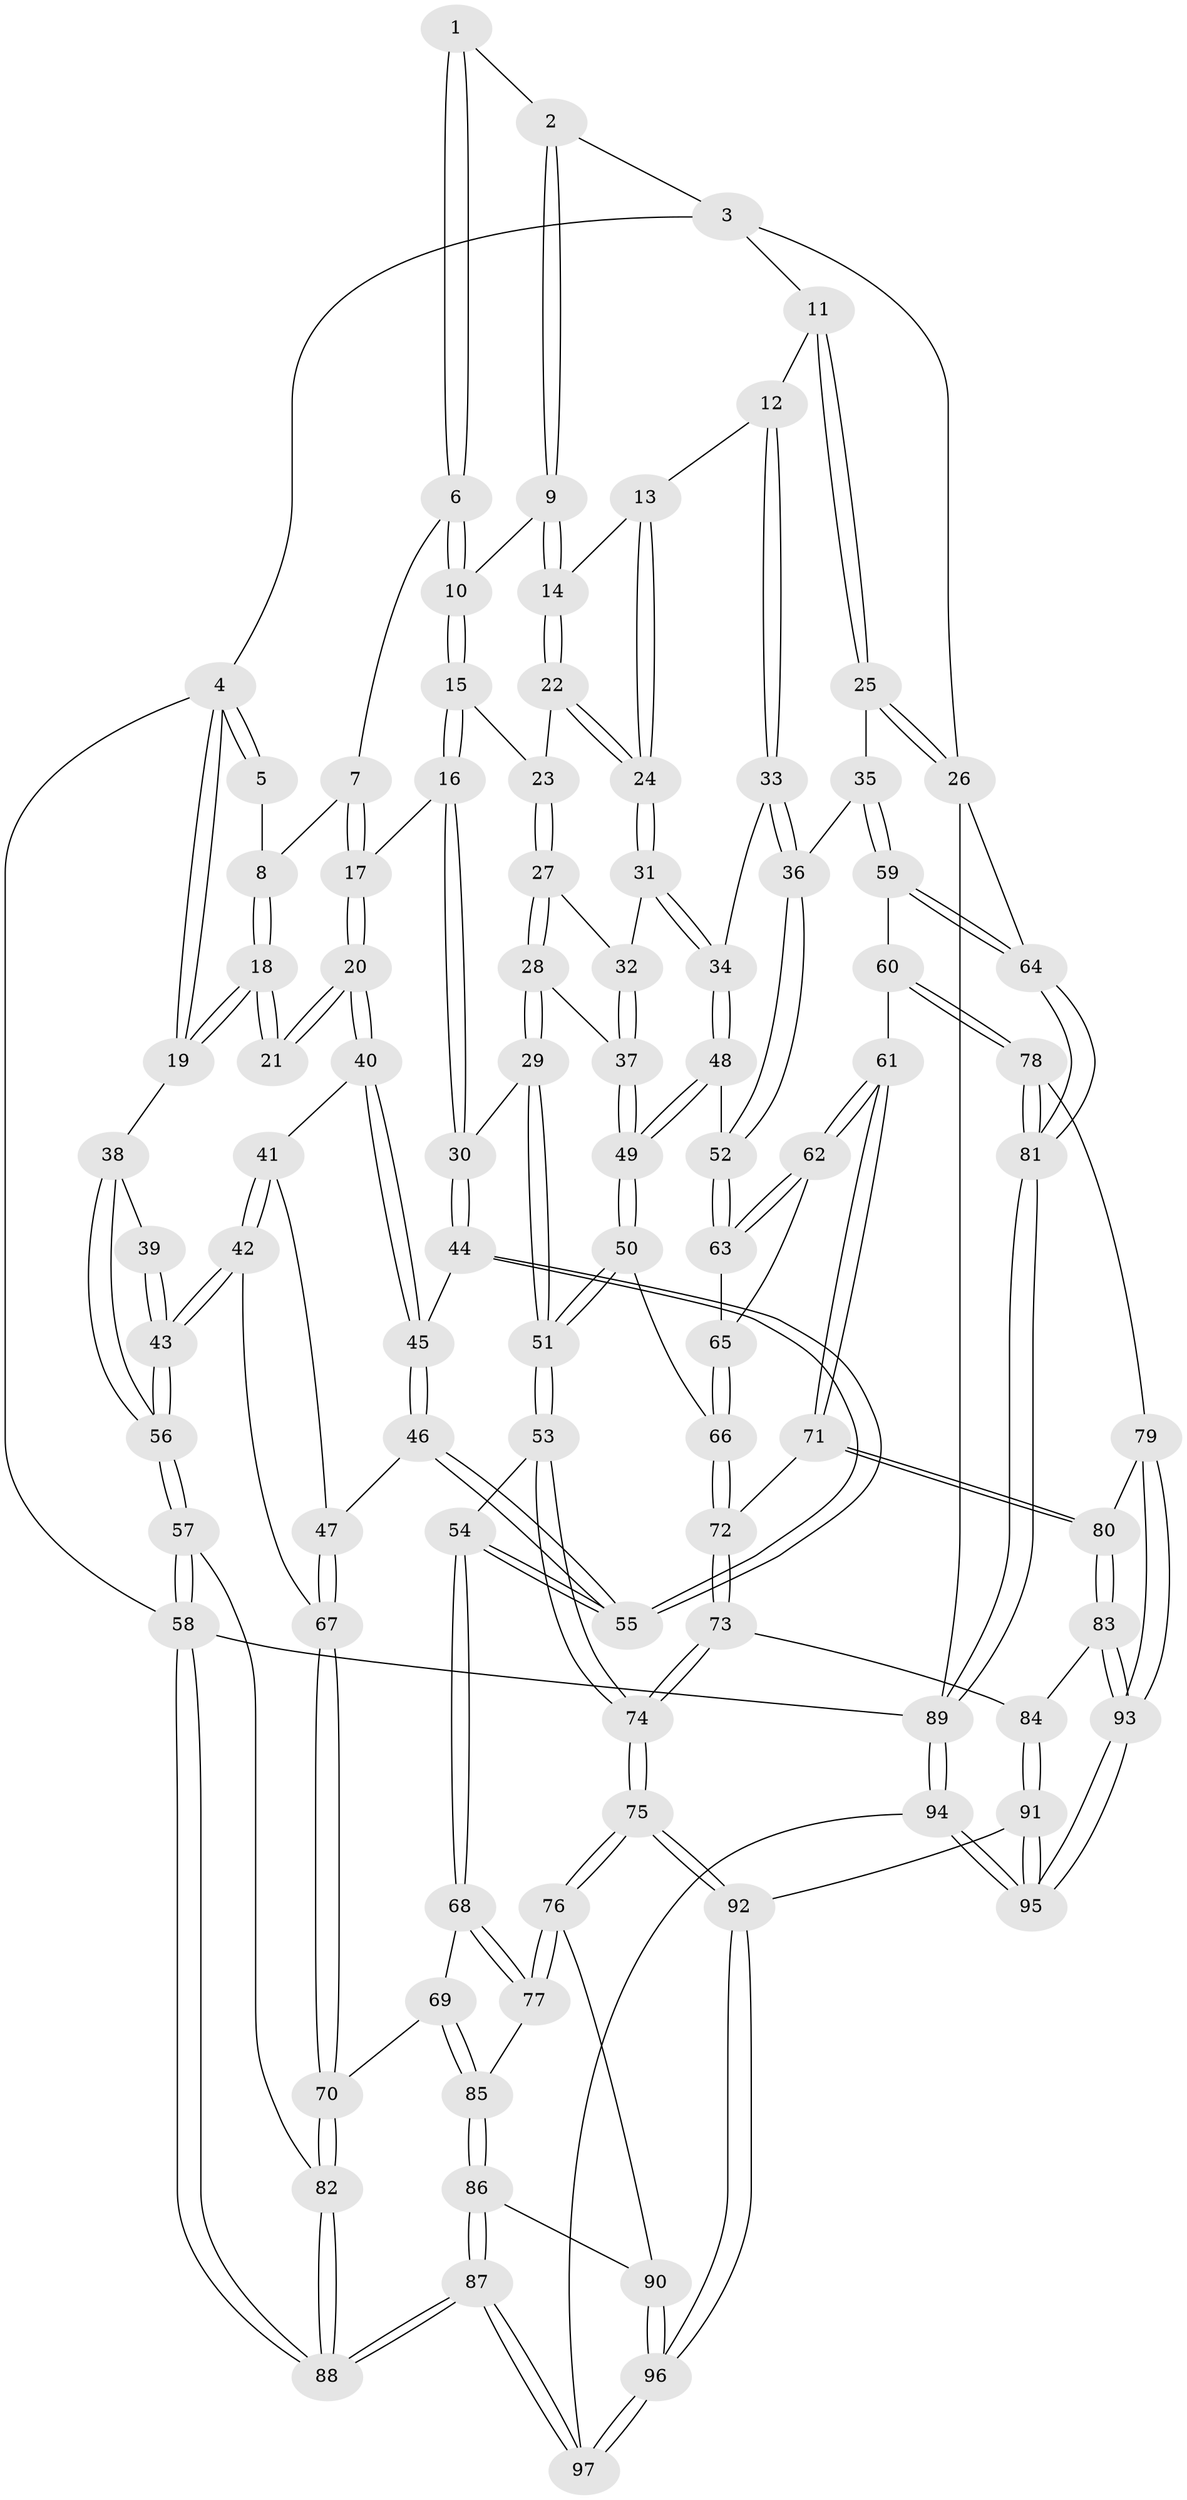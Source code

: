 // coarse degree distribution, {3: 0.5714285714285714, 4: 0.20408163265306123, 5: 0.08163265306122448, 2: 0.14285714285714285}
// Generated by graph-tools (version 1.1) at 2025/54/03/04/25 22:54:49]
// undirected, 97 vertices, 239 edges
graph export_dot {
  node [color=gray90,style=filled];
  1 [pos="+0.41874018279945785+0"];
  2 [pos="+0.6541182525597619+0"];
  3 [pos="+0.8248971360927452+0"];
  4 [pos="+0+0"];
  5 [pos="+0.18450223392293452+0"];
  6 [pos="+0.40881139481838047+0.021942088537916835"];
  7 [pos="+0.3849996392618498+0.03611274825927061"];
  8 [pos="+0.197744595800952+0.04964890687436247"];
  9 [pos="+0.6481215198059492+0.04438466861398857"];
  10 [pos="+0.4284023968841204+0.05758222680978942"];
  11 [pos="+0.899355582286305+0.13429189823827586"];
  12 [pos="+0.7660155793905062+0.17788032919535166"];
  13 [pos="+0.674273746139958+0.12390413468758457"];
  14 [pos="+0.6577977149410527+0.10959020050432013"];
  15 [pos="+0.4614933644006486+0.17603782707062782"];
  16 [pos="+0.2783191921062887+0.23234161426973698"];
  17 [pos="+0.20790636552904593+0.21083328854028097"];
  18 [pos="+0.1801897594293813+0.1527686003598871"];
  19 [pos="+0+0"];
  20 [pos="+0.20217602134083054+0.2104522137983839"];
  21 [pos="+0.1929266631433239+0.20447888339541548"];
  22 [pos="+0.4917403647723175+0.18968581177531604"];
  23 [pos="+0.4860158617100807+0.18975700199704257"];
  24 [pos="+0.598405617907667+0.31150745256366097"];
  25 [pos="+0.9823579836012495+0.17116497392383428"];
  26 [pos="+1+0.18656546228221127"];
  27 [pos="+0.46741170975016744+0.28398825061317556"];
  28 [pos="+0.42924445041264003+0.34422568925154307"];
  29 [pos="+0.38690096503431404+0.3617187419886077"];
  30 [pos="+0.36482130401304125+0.35616363536404255"];
  31 [pos="+0.6057209427147914+0.32998781093473345"];
  32 [pos="+0.5270988272914658+0.3360093607443423"];
  33 [pos="+0.7588717684158519+0.22927903054953816"];
  34 [pos="+0.6171148721940671+0.3420828140009831"];
  35 [pos="+0.8689144675973287+0.4024773781529623"];
  36 [pos="+0.8082863573171701+0.3920892153796242"];
  37 [pos="+0.4901427800532639+0.37957500232927055"];
  38 [pos="+0+0.12247826803584495"];
  39 [pos="+0.15019376222259567+0.2186776439677804"];
  40 [pos="+0.19837813709449145+0.287603190189621"];
  41 [pos="+0.16020427978483553+0.35101083901235486"];
  42 [pos="+0+0.5370360928271993"];
  43 [pos="+0+0.5279642260660992"];
  44 [pos="+0.30411274828962576+0.4277501859425903"];
  45 [pos="+0.22854220465599656+0.38674984185777317"];
  46 [pos="+0.15630389493146052+0.5104436169795052"];
  47 [pos="+0.14616869522554912+0.5128646408967006"];
  48 [pos="+0.6277229339105839+0.39555865017284303"];
  49 [pos="+0.5464996768465086+0.48734168756438523"];
  50 [pos="+0.538667527766579+0.5069630400474378"];
  51 [pos="+0.461028225449679+0.54748507040976"];
  52 [pos="+0.7535827751725725+0.42708264009371055"];
  53 [pos="+0.41942917538606006+0.593327816898752"];
  54 [pos="+0.3773435049200728+0.5954927972344386"];
  55 [pos="+0.30265975106052556+0.5278992773279881"];
  56 [pos="+0+0.5285449246977661"];
  57 [pos="+0+0.9216875157429048"];
  58 [pos="+0+1"];
  59 [pos="+1+0.5444270907499131"];
  60 [pos="+0.881732477533385+0.6351887038018639"];
  61 [pos="+0.8653804490387295+0.6368910227498524"];
  62 [pos="+0.8144728990112723+0.5826209765468036"];
  63 [pos="+0.7453478915531753+0.49048489848578003"];
  64 [pos="+1+0.5455592947056934"];
  65 [pos="+0.6623669793751935+0.5687516884096211"];
  66 [pos="+0.6495726168995035+0.5785701112224478"];
  67 [pos="+0.03149891414121795+0.5621715123547496"];
  68 [pos="+0.30080876144390545+0.6761419508228784"];
  69 [pos="+0.17412124110663718+0.7098124664779064"];
  70 [pos="+0.17368721716710667+0.7096951498452818"];
  71 [pos="+0.7553731873875699+0.6998978205686619"];
  72 [pos="+0.6846518315260482+0.6990911067826163"];
  73 [pos="+0.658115410211917+0.7225841768605206"];
  74 [pos="+0.5266599275467696+0.770036669708731"];
  75 [pos="+0.5025207536758814+0.8387507007984114"];
  76 [pos="+0.37836772434398+0.8311193302367139"];
  77 [pos="+0.3305385264359578+0.7794804781520326"];
  78 [pos="+0.9183296177731499+0.823662381985739"];
  79 [pos="+0.8850553935229869+0.836040582022784"];
  80 [pos="+0.8018371359918702+0.8154621105983005"];
  81 [pos="+1+1"];
  82 [pos="+0.13791702179029228+0.7570067614893229"];
  83 [pos="+0.7705894478417785+0.8587345787287479"];
  84 [pos="+0.7035559297962487+0.8542348203712692"];
  85 [pos="+0.22893602931639256+0.8350580366472049"];
  86 [pos="+0.2302282606747073+0.9333843507142918"];
  87 [pos="+0.06405734379789885+1"];
  88 [pos="+0+1"];
  89 [pos="+1+1"];
  90 [pos="+0.33093989169629523+0.8732061116151345"];
  91 [pos="+0.6594599095442231+0.9215852181878955"];
  92 [pos="+0.5034056047657516+0.8424419419177833"];
  93 [pos="+0.8077838809105337+1"];
  94 [pos="+0.801213706840971+1"];
  95 [pos="+0.7934698162878121+1"];
  96 [pos="+0.4573946797573375+1"];
  97 [pos="+0.43778398888386083+1"];
  1 -- 2;
  1 -- 6;
  1 -- 6;
  2 -- 3;
  2 -- 9;
  2 -- 9;
  3 -- 4;
  3 -- 11;
  3 -- 26;
  4 -- 5;
  4 -- 5;
  4 -- 19;
  4 -- 19;
  4 -- 58;
  5 -- 8;
  6 -- 7;
  6 -- 10;
  6 -- 10;
  7 -- 8;
  7 -- 17;
  7 -- 17;
  8 -- 18;
  8 -- 18;
  9 -- 10;
  9 -- 14;
  9 -- 14;
  10 -- 15;
  10 -- 15;
  11 -- 12;
  11 -- 25;
  11 -- 25;
  12 -- 13;
  12 -- 33;
  12 -- 33;
  13 -- 14;
  13 -- 24;
  13 -- 24;
  14 -- 22;
  14 -- 22;
  15 -- 16;
  15 -- 16;
  15 -- 23;
  16 -- 17;
  16 -- 30;
  16 -- 30;
  17 -- 20;
  17 -- 20;
  18 -- 19;
  18 -- 19;
  18 -- 21;
  18 -- 21;
  19 -- 38;
  20 -- 21;
  20 -- 21;
  20 -- 40;
  20 -- 40;
  22 -- 23;
  22 -- 24;
  22 -- 24;
  23 -- 27;
  23 -- 27;
  24 -- 31;
  24 -- 31;
  25 -- 26;
  25 -- 26;
  25 -- 35;
  26 -- 64;
  26 -- 89;
  27 -- 28;
  27 -- 28;
  27 -- 32;
  28 -- 29;
  28 -- 29;
  28 -- 37;
  29 -- 30;
  29 -- 51;
  29 -- 51;
  30 -- 44;
  30 -- 44;
  31 -- 32;
  31 -- 34;
  31 -- 34;
  32 -- 37;
  32 -- 37;
  33 -- 34;
  33 -- 36;
  33 -- 36;
  34 -- 48;
  34 -- 48;
  35 -- 36;
  35 -- 59;
  35 -- 59;
  36 -- 52;
  36 -- 52;
  37 -- 49;
  37 -- 49;
  38 -- 39;
  38 -- 56;
  38 -- 56;
  39 -- 43;
  39 -- 43;
  40 -- 41;
  40 -- 45;
  40 -- 45;
  41 -- 42;
  41 -- 42;
  41 -- 47;
  42 -- 43;
  42 -- 43;
  42 -- 67;
  43 -- 56;
  43 -- 56;
  44 -- 45;
  44 -- 55;
  44 -- 55;
  45 -- 46;
  45 -- 46;
  46 -- 47;
  46 -- 55;
  46 -- 55;
  47 -- 67;
  47 -- 67;
  48 -- 49;
  48 -- 49;
  48 -- 52;
  49 -- 50;
  49 -- 50;
  50 -- 51;
  50 -- 51;
  50 -- 66;
  51 -- 53;
  51 -- 53;
  52 -- 63;
  52 -- 63;
  53 -- 54;
  53 -- 74;
  53 -- 74;
  54 -- 55;
  54 -- 55;
  54 -- 68;
  54 -- 68;
  56 -- 57;
  56 -- 57;
  57 -- 58;
  57 -- 58;
  57 -- 82;
  58 -- 88;
  58 -- 88;
  58 -- 89;
  59 -- 60;
  59 -- 64;
  59 -- 64;
  60 -- 61;
  60 -- 78;
  60 -- 78;
  61 -- 62;
  61 -- 62;
  61 -- 71;
  61 -- 71;
  62 -- 63;
  62 -- 63;
  62 -- 65;
  63 -- 65;
  64 -- 81;
  64 -- 81;
  65 -- 66;
  65 -- 66;
  66 -- 72;
  66 -- 72;
  67 -- 70;
  67 -- 70;
  68 -- 69;
  68 -- 77;
  68 -- 77;
  69 -- 70;
  69 -- 85;
  69 -- 85;
  70 -- 82;
  70 -- 82;
  71 -- 72;
  71 -- 80;
  71 -- 80;
  72 -- 73;
  72 -- 73;
  73 -- 74;
  73 -- 74;
  73 -- 84;
  74 -- 75;
  74 -- 75;
  75 -- 76;
  75 -- 76;
  75 -- 92;
  75 -- 92;
  76 -- 77;
  76 -- 77;
  76 -- 90;
  77 -- 85;
  78 -- 79;
  78 -- 81;
  78 -- 81;
  79 -- 80;
  79 -- 93;
  79 -- 93;
  80 -- 83;
  80 -- 83;
  81 -- 89;
  81 -- 89;
  82 -- 88;
  82 -- 88;
  83 -- 84;
  83 -- 93;
  83 -- 93;
  84 -- 91;
  84 -- 91;
  85 -- 86;
  85 -- 86;
  86 -- 87;
  86 -- 87;
  86 -- 90;
  87 -- 88;
  87 -- 88;
  87 -- 97;
  87 -- 97;
  89 -- 94;
  89 -- 94;
  90 -- 96;
  90 -- 96;
  91 -- 92;
  91 -- 95;
  91 -- 95;
  92 -- 96;
  92 -- 96;
  93 -- 95;
  93 -- 95;
  94 -- 95;
  94 -- 95;
  94 -- 97;
  96 -- 97;
  96 -- 97;
}
